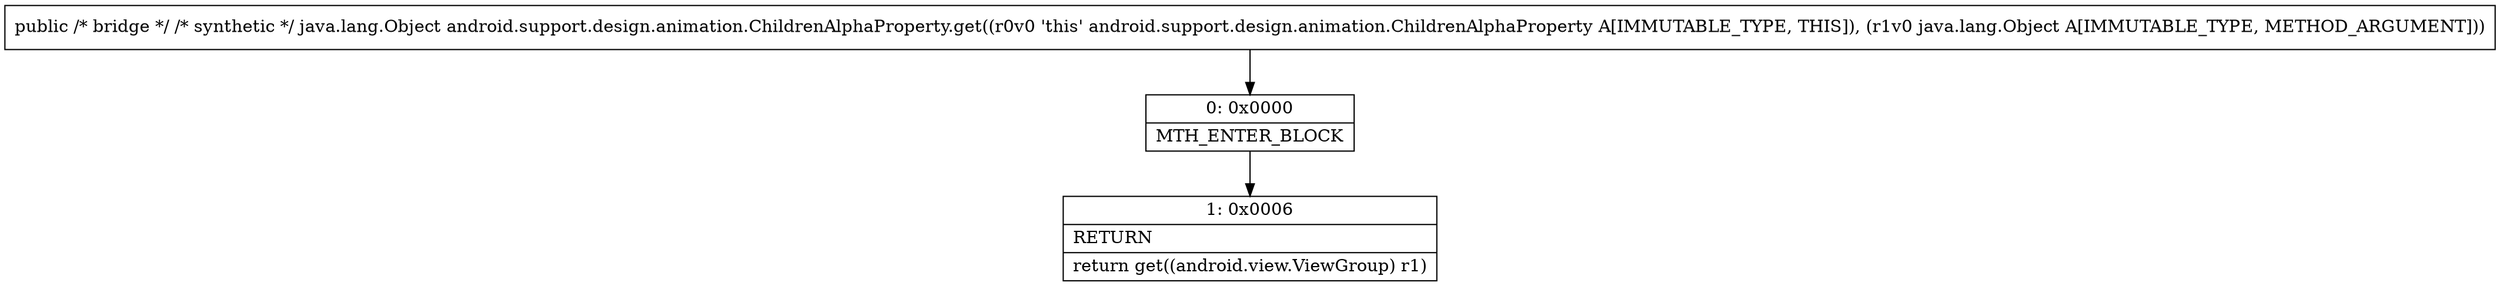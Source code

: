 digraph "CFG forandroid.support.design.animation.ChildrenAlphaProperty.get(Ljava\/lang\/Object;)Ljava\/lang\/Object;" {
Node_0 [shape=record,label="{0\:\ 0x0000|MTH_ENTER_BLOCK\l}"];
Node_1 [shape=record,label="{1\:\ 0x0006|RETURN\l|return get((android.view.ViewGroup) r1)\l}"];
MethodNode[shape=record,label="{public \/* bridge *\/ \/* synthetic *\/ java.lang.Object android.support.design.animation.ChildrenAlphaProperty.get((r0v0 'this' android.support.design.animation.ChildrenAlphaProperty A[IMMUTABLE_TYPE, THIS]), (r1v0 java.lang.Object A[IMMUTABLE_TYPE, METHOD_ARGUMENT])) }"];
MethodNode -> Node_0;
Node_0 -> Node_1;
}


